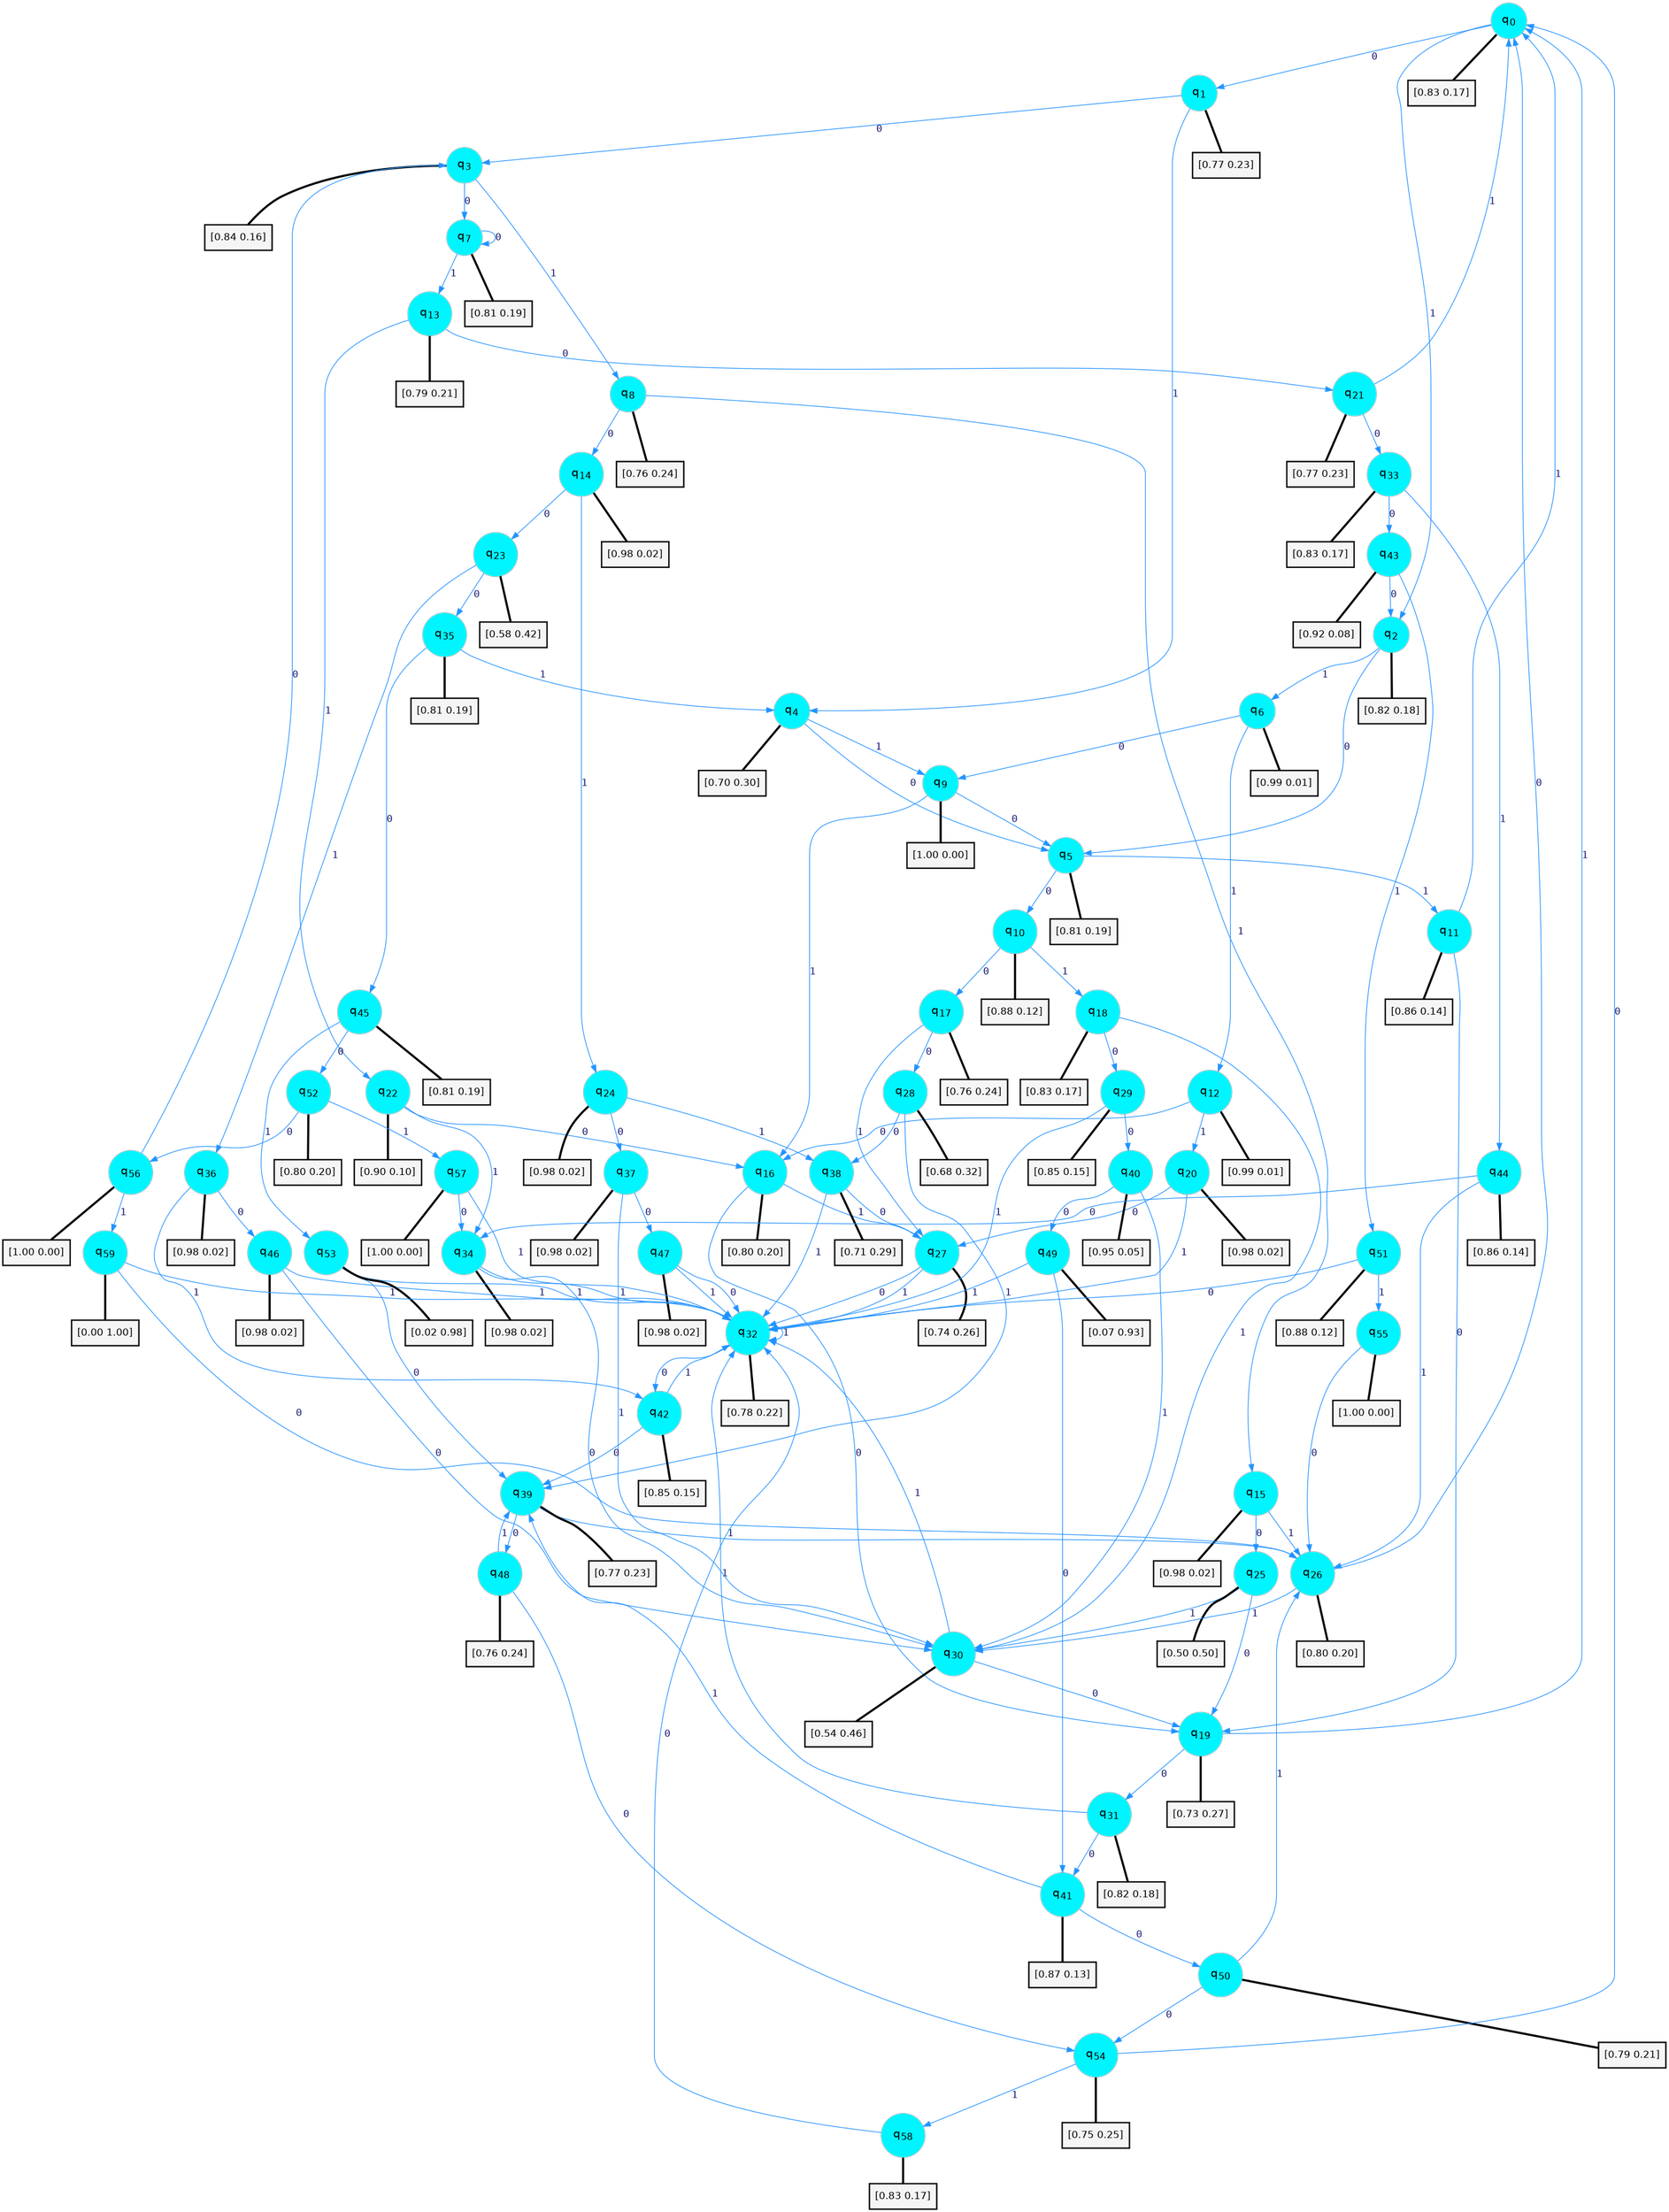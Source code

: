 digraph G {
graph [
bgcolor=transparent, dpi=300, rankdir=TD, size="40,25"];
node [
color=gray, fillcolor=turquoise1, fontcolor=black, fontname=Helvetica, fontsize=16, fontweight=bold, shape=circle, style=filled];
edge [
arrowsize=1, color=dodgerblue1, fontcolor=midnightblue, fontname=courier, fontweight=bold, penwidth=1, style=solid, weight=20];
0[label=<q<SUB>0</SUB>>];
1[label=<q<SUB>1</SUB>>];
2[label=<q<SUB>2</SUB>>];
3[label=<q<SUB>3</SUB>>];
4[label=<q<SUB>4</SUB>>];
5[label=<q<SUB>5</SUB>>];
6[label=<q<SUB>6</SUB>>];
7[label=<q<SUB>7</SUB>>];
8[label=<q<SUB>8</SUB>>];
9[label=<q<SUB>9</SUB>>];
10[label=<q<SUB>10</SUB>>];
11[label=<q<SUB>11</SUB>>];
12[label=<q<SUB>12</SUB>>];
13[label=<q<SUB>13</SUB>>];
14[label=<q<SUB>14</SUB>>];
15[label=<q<SUB>15</SUB>>];
16[label=<q<SUB>16</SUB>>];
17[label=<q<SUB>17</SUB>>];
18[label=<q<SUB>18</SUB>>];
19[label=<q<SUB>19</SUB>>];
20[label=<q<SUB>20</SUB>>];
21[label=<q<SUB>21</SUB>>];
22[label=<q<SUB>22</SUB>>];
23[label=<q<SUB>23</SUB>>];
24[label=<q<SUB>24</SUB>>];
25[label=<q<SUB>25</SUB>>];
26[label=<q<SUB>26</SUB>>];
27[label=<q<SUB>27</SUB>>];
28[label=<q<SUB>28</SUB>>];
29[label=<q<SUB>29</SUB>>];
30[label=<q<SUB>30</SUB>>];
31[label=<q<SUB>31</SUB>>];
32[label=<q<SUB>32</SUB>>];
33[label=<q<SUB>33</SUB>>];
34[label=<q<SUB>34</SUB>>];
35[label=<q<SUB>35</SUB>>];
36[label=<q<SUB>36</SUB>>];
37[label=<q<SUB>37</SUB>>];
38[label=<q<SUB>38</SUB>>];
39[label=<q<SUB>39</SUB>>];
40[label=<q<SUB>40</SUB>>];
41[label=<q<SUB>41</SUB>>];
42[label=<q<SUB>42</SUB>>];
43[label=<q<SUB>43</SUB>>];
44[label=<q<SUB>44</SUB>>];
45[label=<q<SUB>45</SUB>>];
46[label=<q<SUB>46</SUB>>];
47[label=<q<SUB>47</SUB>>];
48[label=<q<SUB>48</SUB>>];
49[label=<q<SUB>49</SUB>>];
50[label=<q<SUB>50</SUB>>];
51[label=<q<SUB>51</SUB>>];
52[label=<q<SUB>52</SUB>>];
53[label=<q<SUB>53</SUB>>];
54[label=<q<SUB>54</SUB>>];
55[label=<q<SUB>55</SUB>>];
56[label=<q<SUB>56</SUB>>];
57[label=<q<SUB>57</SUB>>];
58[label=<q<SUB>58</SUB>>];
59[label=<q<SUB>59</SUB>>];
60[label="[0.83 0.17]", shape=box,fontcolor=black, fontname=Helvetica, fontsize=14, penwidth=2, fillcolor=whitesmoke,color=black];
61[label="[0.77 0.23]", shape=box,fontcolor=black, fontname=Helvetica, fontsize=14, penwidth=2, fillcolor=whitesmoke,color=black];
62[label="[0.82 0.18]", shape=box,fontcolor=black, fontname=Helvetica, fontsize=14, penwidth=2, fillcolor=whitesmoke,color=black];
63[label="[0.84 0.16]", shape=box,fontcolor=black, fontname=Helvetica, fontsize=14, penwidth=2, fillcolor=whitesmoke,color=black];
64[label="[0.70 0.30]", shape=box,fontcolor=black, fontname=Helvetica, fontsize=14, penwidth=2, fillcolor=whitesmoke,color=black];
65[label="[0.81 0.19]", shape=box,fontcolor=black, fontname=Helvetica, fontsize=14, penwidth=2, fillcolor=whitesmoke,color=black];
66[label="[0.99 0.01]", shape=box,fontcolor=black, fontname=Helvetica, fontsize=14, penwidth=2, fillcolor=whitesmoke,color=black];
67[label="[0.81 0.19]", shape=box,fontcolor=black, fontname=Helvetica, fontsize=14, penwidth=2, fillcolor=whitesmoke,color=black];
68[label="[0.76 0.24]", shape=box,fontcolor=black, fontname=Helvetica, fontsize=14, penwidth=2, fillcolor=whitesmoke,color=black];
69[label="[1.00 0.00]", shape=box,fontcolor=black, fontname=Helvetica, fontsize=14, penwidth=2, fillcolor=whitesmoke,color=black];
70[label="[0.88 0.12]", shape=box,fontcolor=black, fontname=Helvetica, fontsize=14, penwidth=2, fillcolor=whitesmoke,color=black];
71[label="[0.86 0.14]", shape=box,fontcolor=black, fontname=Helvetica, fontsize=14, penwidth=2, fillcolor=whitesmoke,color=black];
72[label="[0.99 0.01]", shape=box,fontcolor=black, fontname=Helvetica, fontsize=14, penwidth=2, fillcolor=whitesmoke,color=black];
73[label="[0.79 0.21]", shape=box,fontcolor=black, fontname=Helvetica, fontsize=14, penwidth=2, fillcolor=whitesmoke,color=black];
74[label="[0.98 0.02]", shape=box,fontcolor=black, fontname=Helvetica, fontsize=14, penwidth=2, fillcolor=whitesmoke,color=black];
75[label="[0.98 0.02]", shape=box,fontcolor=black, fontname=Helvetica, fontsize=14, penwidth=2, fillcolor=whitesmoke,color=black];
76[label="[0.80 0.20]", shape=box,fontcolor=black, fontname=Helvetica, fontsize=14, penwidth=2, fillcolor=whitesmoke,color=black];
77[label="[0.76 0.24]", shape=box,fontcolor=black, fontname=Helvetica, fontsize=14, penwidth=2, fillcolor=whitesmoke,color=black];
78[label="[0.83 0.17]", shape=box,fontcolor=black, fontname=Helvetica, fontsize=14, penwidth=2, fillcolor=whitesmoke,color=black];
79[label="[0.73 0.27]", shape=box,fontcolor=black, fontname=Helvetica, fontsize=14, penwidth=2, fillcolor=whitesmoke,color=black];
80[label="[0.98 0.02]", shape=box,fontcolor=black, fontname=Helvetica, fontsize=14, penwidth=2, fillcolor=whitesmoke,color=black];
81[label="[0.77 0.23]", shape=box,fontcolor=black, fontname=Helvetica, fontsize=14, penwidth=2, fillcolor=whitesmoke,color=black];
82[label="[0.90 0.10]", shape=box,fontcolor=black, fontname=Helvetica, fontsize=14, penwidth=2, fillcolor=whitesmoke,color=black];
83[label="[0.58 0.42]", shape=box,fontcolor=black, fontname=Helvetica, fontsize=14, penwidth=2, fillcolor=whitesmoke,color=black];
84[label="[0.98 0.02]", shape=box,fontcolor=black, fontname=Helvetica, fontsize=14, penwidth=2, fillcolor=whitesmoke,color=black];
85[label="[0.50 0.50]", shape=box,fontcolor=black, fontname=Helvetica, fontsize=14, penwidth=2, fillcolor=whitesmoke,color=black];
86[label="[0.80 0.20]", shape=box,fontcolor=black, fontname=Helvetica, fontsize=14, penwidth=2, fillcolor=whitesmoke,color=black];
87[label="[0.74 0.26]", shape=box,fontcolor=black, fontname=Helvetica, fontsize=14, penwidth=2, fillcolor=whitesmoke,color=black];
88[label="[0.68 0.32]", shape=box,fontcolor=black, fontname=Helvetica, fontsize=14, penwidth=2, fillcolor=whitesmoke,color=black];
89[label="[0.85 0.15]", shape=box,fontcolor=black, fontname=Helvetica, fontsize=14, penwidth=2, fillcolor=whitesmoke,color=black];
90[label="[0.54 0.46]", shape=box,fontcolor=black, fontname=Helvetica, fontsize=14, penwidth=2, fillcolor=whitesmoke,color=black];
91[label="[0.82 0.18]", shape=box,fontcolor=black, fontname=Helvetica, fontsize=14, penwidth=2, fillcolor=whitesmoke,color=black];
92[label="[0.78 0.22]", shape=box,fontcolor=black, fontname=Helvetica, fontsize=14, penwidth=2, fillcolor=whitesmoke,color=black];
93[label="[0.83 0.17]", shape=box,fontcolor=black, fontname=Helvetica, fontsize=14, penwidth=2, fillcolor=whitesmoke,color=black];
94[label="[0.98 0.02]", shape=box,fontcolor=black, fontname=Helvetica, fontsize=14, penwidth=2, fillcolor=whitesmoke,color=black];
95[label="[0.81 0.19]", shape=box,fontcolor=black, fontname=Helvetica, fontsize=14, penwidth=2, fillcolor=whitesmoke,color=black];
96[label="[0.98 0.02]", shape=box,fontcolor=black, fontname=Helvetica, fontsize=14, penwidth=2, fillcolor=whitesmoke,color=black];
97[label="[0.98 0.02]", shape=box,fontcolor=black, fontname=Helvetica, fontsize=14, penwidth=2, fillcolor=whitesmoke,color=black];
98[label="[0.71 0.29]", shape=box,fontcolor=black, fontname=Helvetica, fontsize=14, penwidth=2, fillcolor=whitesmoke,color=black];
99[label="[0.77 0.23]", shape=box,fontcolor=black, fontname=Helvetica, fontsize=14, penwidth=2, fillcolor=whitesmoke,color=black];
100[label="[0.95 0.05]", shape=box,fontcolor=black, fontname=Helvetica, fontsize=14, penwidth=2, fillcolor=whitesmoke,color=black];
101[label="[0.87 0.13]", shape=box,fontcolor=black, fontname=Helvetica, fontsize=14, penwidth=2, fillcolor=whitesmoke,color=black];
102[label="[0.85 0.15]", shape=box,fontcolor=black, fontname=Helvetica, fontsize=14, penwidth=2, fillcolor=whitesmoke,color=black];
103[label="[0.92 0.08]", shape=box,fontcolor=black, fontname=Helvetica, fontsize=14, penwidth=2, fillcolor=whitesmoke,color=black];
104[label="[0.86 0.14]", shape=box,fontcolor=black, fontname=Helvetica, fontsize=14, penwidth=2, fillcolor=whitesmoke,color=black];
105[label="[0.81 0.19]", shape=box,fontcolor=black, fontname=Helvetica, fontsize=14, penwidth=2, fillcolor=whitesmoke,color=black];
106[label="[0.98 0.02]", shape=box,fontcolor=black, fontname=Helvetica, fontsize=14, penwidth=2, fillcolor=whitesmoke,color=black];
107[label="[0.98 0.02]", shape=box,fontcolor=black, fontname=Helvetica, fontsize=14, penwidth=2, fillcolor=whitesmoke,color=black];
108[label="[0.76 0.24]", shape=box,fontcolor=black, fontname=Helvetica, fontsize=14, penwidth=2, fillcolor=whitesmoke,color=black];
109[label="[0.07 0.93]", shape=box,fontcolor=black, fontname=Helvetica, fontsize=14, penwidth=2, fillcolor=whitesmoke,color=black];
110[label="[0.79 0.21]", shape=box,fontcolor=black, fontname=Helvetica, fontsize=14, penwidth=2, fillcolor=whitesmoke,color=black];
111[label="[0.88 0.12]", shape=box,fontcolor=black, fontname=Helvetica, fontsize=14, penwidth=2, fillcolor=whitesmoke,color=black];
112[label="[0.80 0.20]", shape=box,fontcolor=black, fontname=Helvetica, fontsize=14, penwidth=2, fillcolor=whitesmoke,color=black];
113[label="[0.02 0.98]", shape=box,fontcolor=black, fontname=Helvetica, fontsize=14, penwidth=2, fillcolor=whitesmoke,color=black];
114[label="[0.75 0.25]", shape=box,fontcolor=black, fontname=Helvetica, fontsize=14, penwidth=2, fillcolor=whitesmoke,color=black];
115[label="[1.00 0.00]", shape=box,fontcolor=black, fontname=Helvetica, fontsize=14, penwidth=2, fillcolor=whitesmoke,color=black];
116[label="[1.00 0.00]", shape=box,fontcolor=black, fontname=Helvetica, fontsize=14, penwidth=2, fillcolor=whitesmoke,color=black];
117[label="[1.00 0.00]", shape=box,fontcolor=black, fontname=Helvetica, fontsize=14, penwidth=2, fillcolor=whitesmoke,color=black];
118[label="[0.83 0.17]", shape=box,fontcolor=black, fontname=Helvetica, fontsize=14, penwidth=2, fillcolor=whitesmoke,color=black];
119[label="[0.00 1.00]", shape=box,fontcolor=black, fontname=Helvetica, fontsize=14, penwidth=2, fillcolor=whitesmoke,color=black];
0->1 [label=0];
0->2 [label=1];
0->60 [arrowhead=none, penwidth=3,color=black];
1->3 [label=0];
1->4 [label=1];
1->61 [arrowhead=none, penwidth=3,color=black];
2->5 [label=0];
2->6 [label=1];
2->62 [arrowhead=none, penwidth=3,color=black];
3->7 [label=0];
3->8 [label=1];
3->63 [arrowhead=none, penwidth=3,color=black];
4->5 [label=0];
4->9 [label=1];
4->64 [arrowhead=none, penwidth=3,color=black];
5->10 [label=0];
5->11 [label=1];
5->65 [arrowhead=none, penwidth=3,color=black];
6->9 [label=0];
6->12 [label=1];
6->66 [arrowhead=none, penwidth=3,color=black];
7->7 [label=0];
7->13 [label=1];
7->67 [arrowhead=none, penwidth=3,color=black];
8->14 [label=0];
8->15 [label=1];
8->68 [arrowhead=none, penwidth=3,color=black];
9->5 [label=0];
9->16 [label=1];
9->69 [arrowhead=none, penwidth=3,color=black];
10->17 [label=0];
10->18 [label=1];
10->70 [arrowhead=none, penwidth=3,color=black];
11->19 [label=0];
11->0 [label=1];
11->71 [arrowhead=none, penwidth=3,color=black];
12->16 [label=0];
12->20 [label=1];
12->72 [arrowhead=none, penwidth=3,color=black];
13->21 [label=0];
13->22 [label=1];
13->73 [arrowhead=none, penwidth=3,color=black];
14->23 [label=0];
14->24 [label=1];
14->74 [arrowhead=none, penwidth=3,color=black];
15->25 [label=0];
15->26 [label=1];
15->75 [arrowhead=none, penwidth=3,color=black];
16->19 [label=0];
16->27 [label=1];
16->76 [arrowhead=none, penwidth=3,color=black];
17->28 [label=0];
17->27 [label=1];
17->77 [arrowhead=none, penwidth=3,color=black];
18->29 [label=0];
18->30 [label=1];
18->78 [arrowhead=none, penwidth=3,color=black];
19->31 [label=0];
19->0 [label=1];
19->79 [arrowhead=none, penwidth=3,color=black];
20->27 [label=0];
20->32 [label=1];
20->80 [arrowhead=none, penwidth=3,color=black];
21->33 [label=0];
21->0 [label=1];
21->81 [arrowhead=none, penwidth=3,color=black];
22->16 [label=0];
22->34 [label=1];
22->82 [arrowhead=none, penwidth=3,color=black];
23->35 [label=0];
23->36 [label=1];
23->83 [arrowhead=none, penwidth=3,color=black];
24->37 [label=0];
24->38 [label=1];
24->84 [arrowhead=none, penwidth=3,color=black];
25->19 [label=0];
25->30 [label=1];
25->85 [arrowhead=none, penwidth=3,color=black];
26->0 [label=0];
26->30 [label=1];
26->86 [arrowhead=none, penwidth=3,color=black];
27->32 [label=0];
27->32 [label=1];
27->87 [arrowhead=none, penwidth=3,color=black];
28->38 [label=0];
28->39 [label=1];
28->88 [arrowhead=none, penwidth=3,color=black];
29->40 [label=0];
29->32 [label=1];
29->89 [arrowhead=none, penwidth=3,color=black];
30->19 [label=0];
30->32 [label=1];
30->90 [arrowhead=none, penwidth=3,color=black];
31->41 [label=0];
31->32 [label=1];
31->91 [arrowhead=none, penwidth=3,color=black];
32->42 [label=0];
32->32 [label=1];
32->92 [arrowhead=none, penwidth=3,color=black];
33->43 [label=0];
33->44 [label=1];
33->93 [arrowhead=none, penwidth=3,color=black];
34->30 [label=0];
34->32 [label=1];
34->94 [arrowhead=none, penwidth=3,color=black];
35->45 [label=0];
35->4 [label=1];
35->95 [arrowhead=none, penwidth=3,color=black];
36->46 [label=0];
36->42 [label=1];
36->96 [arrowhead=none, penwidth=3,color=black];
37->47 [label=0];
37->30 [label=1];
37->97 [arrowhead=none, penwidth=3,color=black];
38->27 [label=0];
38->32 [label=1];
38->98 [arrowhead=none, penwidth=3,color=black];
39->48 [label=0];
39->26 [label=1];
39->99 [arrowhead=none, penwidth=3,color=black];
40->49 [label=0];
40->30 [label=1];
40->100 [arrowhead=none, penwidth=3,color=black];
41->50 [label=0];
41->39 [label=1];
41->101 [arrowhead=none, penwidth=3,color=black];
42->39 [label=0];
42->32 [label=1];
42->102 [arrowhead=none, penwidth=3,color=black];
43->2 [label=0];
43->51 [label=1];
43->103 [arrowhead=none, penwidth=3,color=black];
44->34 [label=0];
44->26 [label=1];
44->104 [arrowhead=none, penwidth=3,color=black];
45->52 [label=0];
45->53 [label=1];
45->105 [arrowhead=none, penwidth=3,color=black];
46->30 [label=0];
46->32 [label=1];
46->106 [arrowhead=none, penwidth=3,color=black];
47->32 [label=0];
47->32 [label=1];
47->107 [arrowhead=none, penwidth=3,color=black];
48->54 [label=0];
48->39 [label=1];
48->108 [arrowhead=none, penwidth=3,color=black];
49->41 [label=0];
49->32 [label=1];
49->109 [arrowhead=none, penwidth=3,color=black];
50->54 [label=0];
50->26 [label=1];
50->110 [arrowhead=none, penwidth=3,color=black];
51->32 [label=0];
51->55 [label=1];
51->111 [arrowhead=none, penwidth=3,color=black];
52->56 [label=0];
52->57 [label=1];
52->112 [arrowhead=none, penwidth=3,color=black];
53->39 [label=0];
53->32 [label=1];
53->113 [arrowhead=none, penwidth=3,color=black];
54->0 [label=0];
54->58 [label=1];
54->114 [arrowhead=none, penwidth=3,color=black];
55->26 [label=0];
55->115 [arrowhead=none, penwidth=3,color=black];
56->3 [label=0];
56->59 [label=1];
56->116 [arrowhead=none, penwidth=3,color=black];
57->34 [label=0];
57->32 [label=1];
57->117 [arrowhead=none, penwidth=3,color=black];
58->32 [label=0];
58->118 [arrowhead=none, penwidth=3,color=black];
59->26 [label=0];
59->32 [label=1];
59->119 [arrowhead=none, penwidth=3,color=black];
}
